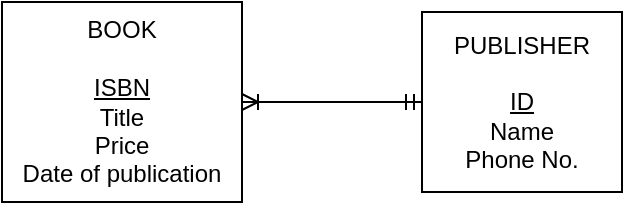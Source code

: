 <mxfile version="21.1.6" type="github">
  <diagram name="Page-1" id="LVZoNYxHvud7TBq3Esnv">
    <mxGraphModel dx="578" dy="339" grid="1" gridSize="10" guides="1" tooltips="1" connect="1" arrows="1" fold="1" page="1" pageScale="1" pageWidth="850" pageHeight="1100" math="0" shadow="0">
      <root>
        <mxCell id="0" />
        <mxCell id="1" parent="0" />
        <mxCell id="8IdoDz5DLcCx1GYUlsVv-1" value="BOOK&lt;br&gt;&lt;br&gt;&lt;u&gt;ISBN&lt;br&gt;&lt;/u&gt;Title&lt;br&gt;Price&lt;br&gt;Date of publication" style="whiteSpace=wrap;html=1;align=center;" vertex="1" parent="1">
          <mxGeometry x="70" y="120" width="120" height="100" as="geometry" />
        </mxCell>
        <mxCell id="8IdoDz5DLcCx1GYUlsVv-2" value="PUBLISHER&lt;br&gt;&lt;br&gt;&lt;u&gt;ID&lt;br&gt;&lt;/u&gt;Name&lt;br style=&quot;border-color: var(--border-color);&quot;&gt;Phone No." style="whiteSpace=wrap;html=1;align=center;" vertex="1" parent="1">
          <mxGeometry x="280" y="125" width="100" height="90" as="geometry" />
        </mxCell>
        <mxCell id="8IdoDz5DLcCx1GYUlsVv-3" style="edgeStyle=orthogonalEdgeStyle;rounded=0;orthogonalLoop=1;jettySize=auto;html=1;entryX=1;entryY=0.5;entryDx=0;entryDy=0;endArrow=ERoneToMany;endFill=0;startArrow=ERmandOne;startFill=0;" edge="1" parent="1" source="8IdoDz5DLcCx1GYUlsVv-2" target="8IdoDz5DLcCx1GYUlsVv-1">
          <mxGeometry relative="1" as="geometry">
            <mxPoint x="240.0" y="169.97" as="sourcePoint" />
          </mxGeometry>
        </mxCell>
      </root>
    </mxGraphModel>
  </diagram>
</mxfile>
